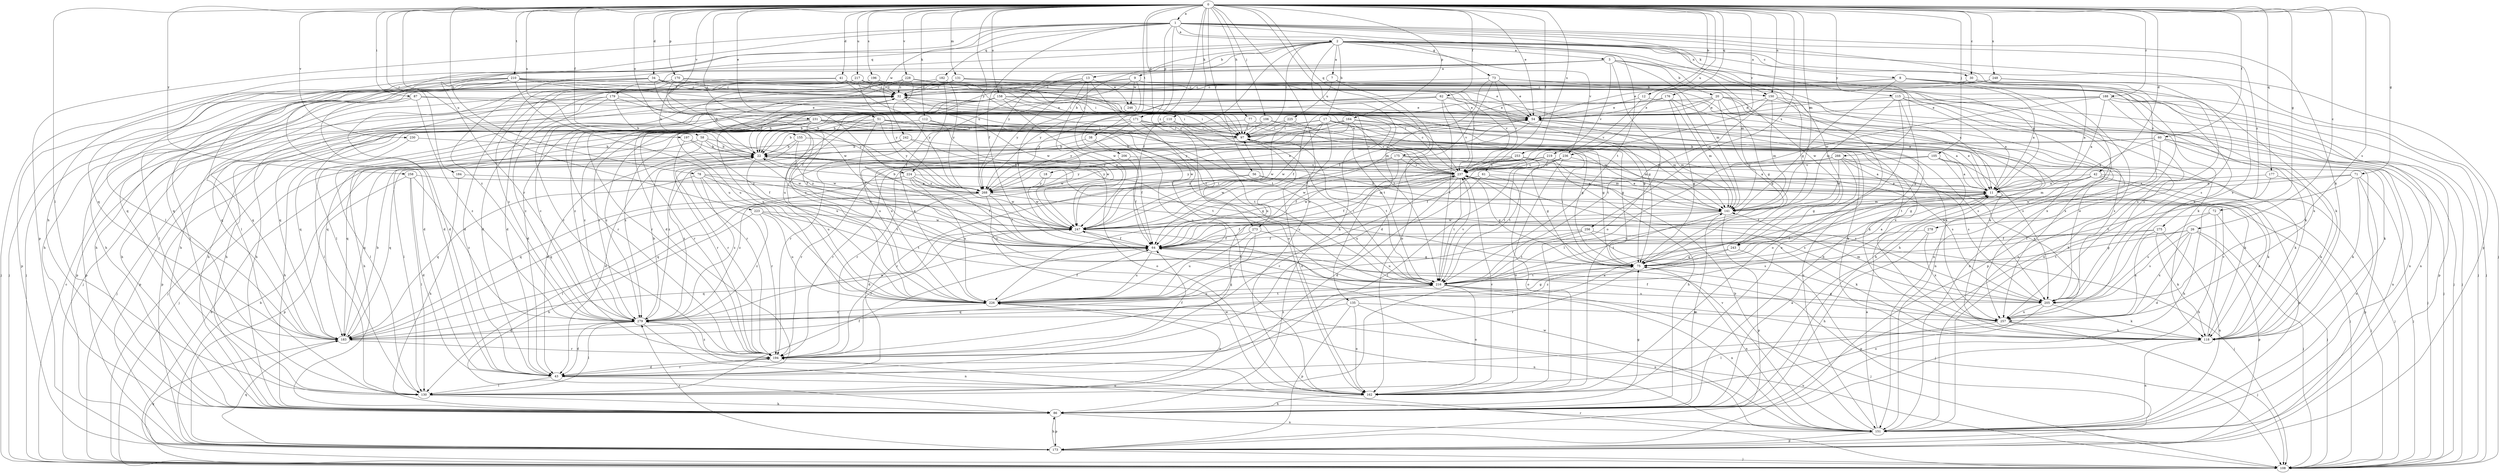 strict digraph  {
0;
1;
2;
3;
7;
8;
9;
11;
12;
13;
17;
18;
20;
22;
26;
30;
32;
34;
38;
41;
42;
43;
51;
54;
56;
58;
60;
61;
62;
64;
71;
72;
73;
75;
77;
78;
86;
87;
97;
105;
106;
108;
110;
112;
115;
118;
130;
131;
135;
141;
150;
151;
155;
158;
162;
164;
170;
171;
173;
175;
176;
177;
179;
182;
183;
184;
188;
194;
196;
197;
205;
206;
210;
216;
217;
219;
223;
224;
225;
226;
228;
230;
231;
236;
237;
242;
243;
246;
247;
248;
253;
256;
257;
258;
266;
268;
273;
275;
278;
279;
0 -> 1  [label=a];
0 -> 12  [label=b];
0 -> 26  [label=c];
0 -> 30  [label=c];
0 -> 34  [label=d];
0 -> 38  [label=d];
0 -> 41  [label=d];
0 -> 42  [label=d];
0 -> 51  [label=e];
0 -> 54  [label=e];
0 -> 56  [label=f];
0 -> 58  [label=f];
0 -> 60  [label=f];
0 -> 61  [label=f];
0 -> 62  [label=f];
0 -> 71  [label=g];
0 -> 72  [label=g];
0 -> 77  [label=h];
0 -> 78  [label=h];
0 -> 87  [label=i];
0 -> 105  [label=j];
0 -> 106  [label=j];
0 -> 110  [label=k];
0 -> 112  [label=k];
0 -> 130  [label=l];
0 -> 131  [label=m];
0 -> 135  [label=m];
0 -> 141  [label=m];
0 -> 150  [label=n];
0 -> 155  [label=o];
0 -> 158  [label=o];
0 -> 162  [label=o];
0 -> 164  [label=p];
0 -> 170  [label=p];
0 -> 175  [label=q];
0 -> 176  [label=q];
0 -> 177  [label=q];
0 -> 184  [label=r];
0 -> 188  [label=r];
0 -> 196  [label=s];
0 -> 197  [label=s];
0 -> 205  [label=s];
0 -> 206  [label=t];
0 -> 210  [label=t];
0 -> 217  [label=u];
0 -> 219  [label=u];
0 -> 223  [label=u];
0 -> 224  [label=u];
0 -> 228  [label=v];
0 -> 230  [label=v];
0 -> 231  [label=v];
0 -> 236  [label=v];
0 -> 248  [label=x];
0 -> 253  [label=x];
0 -> 256  [label=x];
0 -> 258  [label=y];
0 -> 266  [label=y];
0 -> 268  [label=y];
0 -> 273  [label=z];
1 -> 2  [label=a];
1 -> 64  [label=f];
1 -> 73  [label=g];
1 -> 86  [label=h];
1 -> 115  [label=k];
1 -> 118  [label=k];
1 -> 150  [label=n];
1 -> 171  [label=p];
1 -> 173  [label=p];
1 -> 179  [label=q];
1 -> 182  [label=q];
1 -> 194  [label=r];
1 -> 216  [label=t];
1 -> 242  [label=w];
1 -> 273  [label=z];
1 -> 275  [label=z];
1 -> 278  [label=z];
2 -> 3  [label=a];
2 -> 7  [label=a];
2 -> 8  [label=a];
2 -> 13  [label=b];
2 -> 17  [label=b];
2 -> 18  [label=b];
2 -> 30  [label=c];
2 -> 64  [label=f];
2 -> 75  [label=g];
2 -> 86  [label=h];
2 -> 97  [label=i];
2 -> 108  [label=j];
2 -> 130  [label=l];
2 -> 141  [label=m];
2 -> 173  [label=p];
2 -> 236  [label=v];
2 -> 243  [label=w];
2 -> 268  [label=y];
2 -> 279  [label=z];
3 -> 9  [label=a];
3 -> 11  [label=a];
3 -> 20  [label=b];
3 -> 130  [label=l];
3 -> 141  [label=m];
3 -> 162  [label=o];
3 -> 183  [label=q];
3 -> 224  [label=u];
3 -> 237  [label=v];
3 -> 243  [label=w];
7 -> 86  [label=h];
7 -> 150  [label=n];
7 -> 162  [label=o];
7 -> 225  [label=u];
8 -> 11  [label=a];
8 -> 32  [label=c];
8 -> 43  [label=d];
8 -> 86  [label=h];
8 -> 151  [label=n];
8 -> 162  [label=o];
8 -> 173  [label=p];
9 -> 32  [label=c];
9 -> 108  [label=j];
9 -> 130  [label=l];
9 -> 151  [label=n];
9 -> 226  [label=u];
9 -> 246  [label=w];
9 -> 268  [label=y];
11 -> 54  [label=e];
11 -> 64  [label=f];
11 -> 108  [label=j];
11 -> 118  [label=k];
11 -> 141  [label=m];
12 -> 54  [label=e];
12 -> 151  [label=n];
12 -> 237  [label=v];
13 -> 32  [label=c];
13 -> 64  [label=f];
13 -> 162  [label=o];
13 -> 226  [label=u];
13 -> 246  [label=w];
13 -> 247  [label=w];
13 -> 268  [label=y];
17 -> 64  [label=f];
17 -> 75  [label=g];
17 -> 97  [label=i];
17 -> 108  [label=j];
17 -> 130  [label=l];
17 -> 141  [label=m];
17 -> 194  [label=r];
17 -> 247  [label=w];
18 -> 247  [label=w];
18 -> 268  [label=y];
20 -> 11  [label=a];
20 -> 22  [label=b];
20 -> 54  [label=e];
20 -> 64  [label=f];
20 -> 75  [label=g];
20 -> 86  [label=h];
20 -> 118  [label=k];
20 -> 151  [label=n];
20 -> 268  [label=y];
22 -> 32  [label=c];
22 -> 43  [label=d];
22 -> 75  [label=g];
22 -> 183  [label=q];
22 -> 226  [label=u];
22 -> 237  [label=v];
26 -> 43  [label=d];
26 -> 64  [label=f];
26 -> 75  [label=g];
26 -> 108  [label=j];
26 -> 173  [label=p];
26 -> 205  [label=s];
26 -> 257  [label=x];
30 -> 11  [label=a];
30 -> 32  [label=c];
30 -> 118  [label=k];
32 -> 54  [label=e];
32 -> 86  [label=h];
32 -> 97  [label=i];
32 -> 183  [label=q];
32 -> 216  [label=t];
32 -> 226  [label=u];
34 -> 32  [label=c];
34 -> 43  [label=d];
34 -> 108  [label=j];
34 -> 130  [label=l];
34 -> 237  [label=v];
34 -> 247  [label=w];
34 -> 257  [label=x];
38 -> 22  [label=b];
38 -> 64  [label=f];
38 -> 226  [label=u];
41 -> 22  [label=b];
41 -> 32  [label=c];
41 -> 86  [label=h];
41 -> 97  [label=i];
41 -> 216  [label=t];
42 -> 11  [label=a];
42 -> 108  [label=j];
42 -> 118  [label=k];
42 -> 141  [label=m];
42 -> 151  [label=n];
42 -> 183  [label=q];
42 -> 247  [label=w];
43 -> 130  [label=l];
43 -> 162  [label=o];
43 -> 194  [label=r];
51 -> 64  [label=f];
51 -> 97  [label=i];
51 -> 130  [label=l];
51 -> 151  [label=n];
51 -> 162  [label=o];
51 -> 183  [label=q];
51 -> 205  [label=s];
51 -> 268  [label=y];
51 -> 279  [label=z];
54 -> 97  [label=i];
54 -> 141  [label=m];
54 -> 205  [label=s];
54 -> 226  [label=u];
56 -> 11  [label=a];
56 -> 141  [label=m];
56 -> 183  [label=q];
56 -> 194  [label=r];
58 -> 22  [label=b];
58 -> 43  [label=d];
58 -> 108  [label=j];
58 -> 216  [label=t];
58 -> 247  [label=w];
60 -> 11  [label=a];
60 -> 22  [label=b];
60 -> 108  [label=j];
60 -> 118  [label=k];
60 -> 151  [label=n];
60 -> 216  [label=t];
60 -> 279  [label=z];
61 -> 108  [label=j];
61 -> 162  [label=o];
61 -> 226  [label=u];
61 -> 268  [label=y];
62 -> 22  [label=b];
62 -> 54  [label=e];
62 -> 108  [label=j];
62 -> 118  [label=k];
62 -> 194  [label=r];
62 -> 216  [label=t];
62 -> 237  [label=v];
64 -> 75  [label=g];
64 -> 108  [label=j];
64 -> 183  [label=q];
64 -> 226  [label=u];
71 -> 11  [label=a];
71 -> 108  [label=j];
71 -> 118  [label=k];
71 -> 173  [label=p];
71 -> 183  [label=q];
71 -> 216  [label=t];
72 -> 86  [label=h];
72 -> 108  [label=j];
72 -> 205  [label=s];
72 -> 247  [label=w];
73 -> 32  [label=c];
73 -> 43  [label=d];
73 -> 54  [label=e];
73 -> 64  [label=f];
73 -> 75  [label=g];
73 -> 108  [label=j];
73 -> 237  [label=v];
75 -> 11  [label=a];
75 -> 97  [label=i];
75 -> 151  [label=n];
75 -> 194  [label=r];
75 -> 216  [label=t];
77 -> 75  [label=g];
77 -> 97  [label=i];
77 -> 108  [label=j];
78 -> 183  [label=q];
78 -> 194  [label=r];
78 -> 216  [label=t];
78 -> 247  [label=w];
78 -> 268  [label=y];
78 -> 279  [label=z];
86 -> 11  [label=a];
86 -> 75  [label=g];
86 -> 141  [label=m];
86 -> 151  [label=n];
86 -> 173  [label=p];
87 -> 54  [label=e];
87 -> 86  [label=h];
87 -> 173  [label=p];
87 -> 257  [label=x];
87 -> 279  [label=z];
97 -> 22  [label=b];
97 -> 54  [label=e];
97 -> 141  [label=m];
97 -> 162  [label=o];
97 -> 216  [label=t];
105 -> 11  [label=a];
105 -> 75  [label=g];
105 -> 118  [label=k];
105 -> 194  [label=r];
105 -> 237  [label=v];
106 -> 86  [label=h];
106 -> 97  [label=i];
106 -> 118  [label=k];
106 -> 205  [label=s];
106 -> 279  [label=z];
108 -> 22  [label=b];
108 -> 32  [label=c];
108 -> 183  [label=q];
108 -> 194  [label=r];
108 -> 226  [label=u];
110 -> 97  [label=i];
110 -> 130  [label=l];
110 -> 226  [label=u];
110 -> 237  [label=v];
112 -> 97  [label=i];
112 -> 173  [label=p];
112 -> 226  [label=u];
112 -> 247  [label=w];
115 -> 11  [label=a];
115 -> 54  [label=e];
115 -> 75  [label=g];
115 -> 141  [label=m];
115 -> 162  [label=o];
115 -> 173  [label=p];
115 -> 205  [label=s];
118 -> 151  [label=n];
118 -> 237  [label=v];
130 -> 64  [label=f];
130 -> 86  [label=h];
130 -> 226  [label=u];
131 -> 32  [label=c];
131 -> 43  [label=d];
131 -> 54  [label=e];
131 -> 141  [label=m];
131 -> 183  [label=q];
131 -> 205  [label=s];
135 -> 151  [label=n];
135 -> 162  [label=o];
135 -> 173  [label=p];
135 -> 257  [label=x];
135 -> 279  [label=z];
141 -> 22  [label=b];
141 -> 64  [label=f];
141 -> 173  [label=p];
141 -> 216  [label=t];
141 -> 247  [label=w];
150 -> 54  [label=e];
150 -> 108  [label=j];
150 -> 141  [label=m];
150 -> 162  [label=o];
150 -> 216  [label=t];
151 -> 11  [label=a];
151 -> 22  [label=b];
151 -> 173  [label=p];
151 -> 237  [label=v];
151 -> 247  [label=w];
155 -> 22  [label=b];
155 -> 162  [label=o];
155 -> 194  [label=r];
155 -> 247  [label=w];
158 -> 43  [label=d];
158 -> 54  [label=e];
158 -> 75  [label=g];
158 -> 97  [label=i];
158 -> 173  [label=p];
158 -> 183  [label=q];
158 -> 194  [label=r];
158 -> 247  [label=w];
158 -> 257  [label=x];
162 -> 86  [label=h];
162 -> 237  [label=v];
162 -> 247  [label=w];
164 -> 11  [label=a];
164 -> 97  [label=i];
164 -> 141  [label=m];
164 -> 183  [label=q];
164 -> 226  [label=u];
164 -> 237  [label=v];
164 -> 268  [label=y];
170 -> 32  [label=c];
170 -> 43  [label=d];
170 -> 64  [label=f];
170 -> 97  [label=i];
170 -> 108  [label=j];
170 -> 151  [label=n];
171 -> 22  [label=b];
171 -> 97  [label=i];
171 -> 194  [label=r];
171 -> 237  [label=v];
171 -> 247  [label=w];
171 -> 257  [label=x];
171 -> 268  [label=y];
173 -> 22  [label=b];
173 -> 86  [label=h];
173 -> 108  [label=j];
173 -> 183  [label=q];
173 -> 279  [label=z];
175 -> 118  [label=k];
175 -> 151  [label=n];
175 -> 226  [label=u];
175 -> 237  [label=v];
175 -> 247  [label=w];
175 -> 268  [label=y];
176 -> 22  [label=b];
176 -> 54  [label=e];
176 -> 75  [label=g];
176 -> 86  [label=h];
176 -> 141  [label=m];
176 -> 151  [label=n];
177 -> 11  [label=a];
177 -> 86  [label=h];
177 -> 118  [label=k];
179 -> 22  [label=b];
179 -> 54  [label=e];
179 -> 86  [label=h];
179 -> 183  [label=q];
179 -> 268  [label=y];
179 -> 279  [label=z];
182 -> 32  [label=c];
182 -> 64  [label=f];
182 -> 183  [label=q];
182 -> 268  [label=y];
183 -> 22  [label=b];
183 -> 194  [label=r];
184 -> 86  [label=h];
184 -> 268  [label=y];
188 -> 11  [label=a];
188 -> 22  [label=b];
188 -> 54  [label=e];
188 -> 108  [label=j];
188 -> 130  [label=l];
188 -> 151  [label=n];
188 -> 257  [label=x];
194 -> 11  [label=a];
194 -> 43  [label=d];
194 -> 64  [label=f];
194 -> 237  [label=v];
194 -> 279  [label=z];
196 -> 11  [label=a];
196 -> 22  [label=b];
196 -> 32  [label=c];
196 -> 43  [label=d];
196 -> 216  [label=t];
197 -> 22  [label=b];
197 -> 64  [label=f];
197 -> 194  [label=r];
205 -> 54  [label=e];
205 -> 118  [label=k];
205 -> 141  [label=m];
205 -> 162  [label=o];
205 -> 237  [label=v];
205 -> 257  [label=x];
206 -> 64  [label=f];
206 -> 237  [label=v];
206 -> 279  [label=z];
210 -> 32  [label=c];
210 -> 43  [label=d];
210 -> 64  [label=f];
210 -> 86  [label=h];
210 -> 108  [label=j];
210 -> 118  [label=k];
210 -> 130  [label=l];
210 -> 173  [label=p];
210 -> 226  [label=u];
210 -> 237  [label=v];
210 -> 247  [label=w];
216 -> 97  [label=i];
216 -> 108  [label=j];
216 -> 151  [label=n];
216 -> 162  [label=o];
216 -> 183  [label=q];
216 -> 205  [label=s];
216 -> 226  [label=u];
216 -> 237  [label=v];
217 -> 32  [label=c];
217 -> 43  [label=d];
217 -> 75  [label=g];
217 -> 86  [label=h];
217 -> 97  [label=i];
217 -> 237  [label=v];
217 -> 268  [label=y];
217 -> 279  [label=z];
219 -> 11  [label=a];
219 -> 75  [label=g];
219 -> 86  [label=h];
219 -> 141  [label=m];
219 -> 183  [label=q];
219 -> 194  [label=r];
219 -> 237  [label=v];
219 -> 247  [label=w];
219 -> 268  [label=y];
223 -> 86  [label=h];
223 -> 216  [label=t];
223 -> 226  [label=u];
223 -> 247  [label=w];
223 -> 279  [label=z];
224 -> 11  [label=a];
224 -> 64  [label=f];
224 -> 226  [label=u];
224 -> 247  [label=w];
224 -> 268  [label=y];
224 -> 279  [label=z];
225 -> 75  [label=g];
225 -> 97  [label=i];
225 -> 247  [label=w];
225 -> 279  [label=z];
226 -> 54  [label=e];
226 -> 64  [label=f];
226 -> 75  [label=g];
226 -> 151  [label=n];
226 -> 216  [label=t];
226 -> 279  [label=z];
228 -> 32  [label=c];
228 -> 97  [label=i];
228 -> 194  [label=r];
228 -> 216  [label=t];
228 -> 226  [label=u];
228 -> 257  [label=x];
228 -> 268  [label=y];
230 -> 22  [label=b];
230 -> 86  [label=h];
231 -> 64  [label=f];
231 -> 97  [label=i];
231 -> 108  [label=j];
231 -> 141  [label=m];
231 -> 173  [label=p];
231 -> 194  [label=r];
231 -> 216  [label=t];
231 -> 257  [label=x];
231 -> 279  [label=z];
236 -> 162  [label=o];
236 -> 205  [label=s];
236 -> 216  [label=t];
236 -> 237  [label=v];
236 -> 268  [label=y];
237 -> 11  [label=a];
237 -> 22  [label=b];
237 -> 32  [label=c];
237 -> 43  [label=d];
237 -> 64  [label=f];
237 -> 75  [label=g];
237 -> 194  [label=r];
237 -> 216  [label=t];
237 -> 247  [label=w];
237 -> 268  [label=y];
242 -> 22  [label=b];
242 -> 118  [label=k];
242 -> 183  [label=q];
242 -> 247  [label=w];
243 -> 75  [label=g];
243 -> 173  [label=p];
243 -> 279  [label=z];
246 -> 86  [label=h];
246 -> 279  [label=z];
247 -> 64  [label=f];
247 -> 97  [label=i];
247 -> 118  [label=k];
247 -> 194  [label=r];
248 -> 32  [label=c];
248 -> 54  [label=e];
248 -> 86  [label=h];
248 -> 205  [label=s];
253 -> 11  [label=a];
253 -> 64  [label=f];
253 -> 130  [label=l];
253 -> 194  [label=r];
253 -> 216  [label=t];
253 -> 237  [label=v];
256 -> 64  [label=f];
256 -> 108  [label=j];
256 -> 205  [label=s];
256 -> 216  [label=t];
256 -> 226  [label=u];
257 -> 64  [label=f];
257 -> 75  [label=g];
257 -> 108  [label=j];
257 -> 118  [label=k];
257 -> 130  [label=l];
258 -> 11  [label=a];
258 -> 43  [label=d];
258 -> 130  [label=l];
258 -> 173  [label=p];
258 -> 279  [label=z];
266 -> 64  [label=f];
266 -> 75  [label=g];
266 -> 141  [label=m];
266 -> 205  [label=s];
266 -> 237  [label=v];
266 -> 257  [label=x];
268 -> 22  [label=b];
268 -> 43  [label=d];
268 -> 54  [label=e];
268 -> 64  [label=f];
268 -> 130  [label=l];
268 -> 205  [label=s];
268 -> 216  [label=t];
273 -> 64  [label=f];
273 -> 118  [label=k];
273 -> 183  [label=q];
273 -> 226  [label=u];
275 -> 64  [label=f];
275 -> 118  [label=k];
275 -> 151  [label=n];
275 -> 216  [label=t];
275 -> 257  [label=x];
278 -> 64  [label=f];
278 -> 86  [label=h];
278 -> 257  [label=x];
279 -> 22  [label=b];
279 -> 32  [label=c];
279 -> 43  [label=d];
279 -> 130  [label=l];
279 -> 151  [label=n];
279 -> 162  [label=o];
279 -> 183  [label=q];
279 -> 247  [label=w];
}
